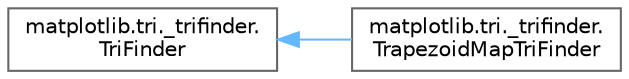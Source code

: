 digraph "Graphical Class Hierarchy"
{
 // LATEX_PDF_SIZE
  bgcolor="transparent";
  edge [fontname=Helvetica,fontsize=10,labelfontname=Helvetica,labelfontsize=10];
  node [fontname=Helvetica,fontsize=10,shape=box,height=0.2,width=0.4];
  rankdir="LR";
  Node0 [id="Node000000",label="matplotlib.tri._trifinder.\lTriFinder",height=0.2,width=0.4,color="grey40", fillcolor="white", style="filled",URL="$d4/dcb/classmatplotlib_1_1tri_1_1__trifinder_1_1TriFinder.html",tooltip=" "];
  Node0 -> Node1 [id="edge3939_Node000000_Node000001",dir="back",color="steelblue1",style="solid",tooltip=" "];
  Node1 [id="Node000001",label="matplotlib.tri._trifinder.\lTrapezoidMapTriFinder",height=0.2,width=0.4,color="grey40", fillcolor="white", style="filled",URL="$df/d96/classmatplotlib_1_1tri_1_1__trifinder_1_1TrapezoidMapTriFinder.html",tooltip=" "];
}
